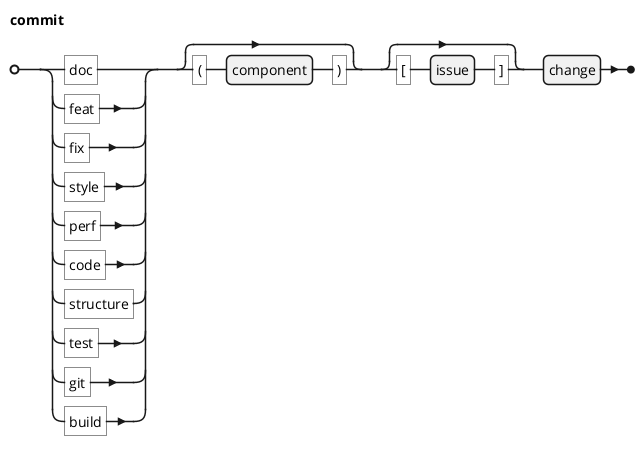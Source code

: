 @startebnf
skinparam defaultfontname "Open Sans"
commit = ("doc" | "feat" | "fix" | "style" | "perf" | "code" | "structure" | "test" | "git" | "build"), ["(", component,")"], ["[", issue, "]"], change;
@endebnf